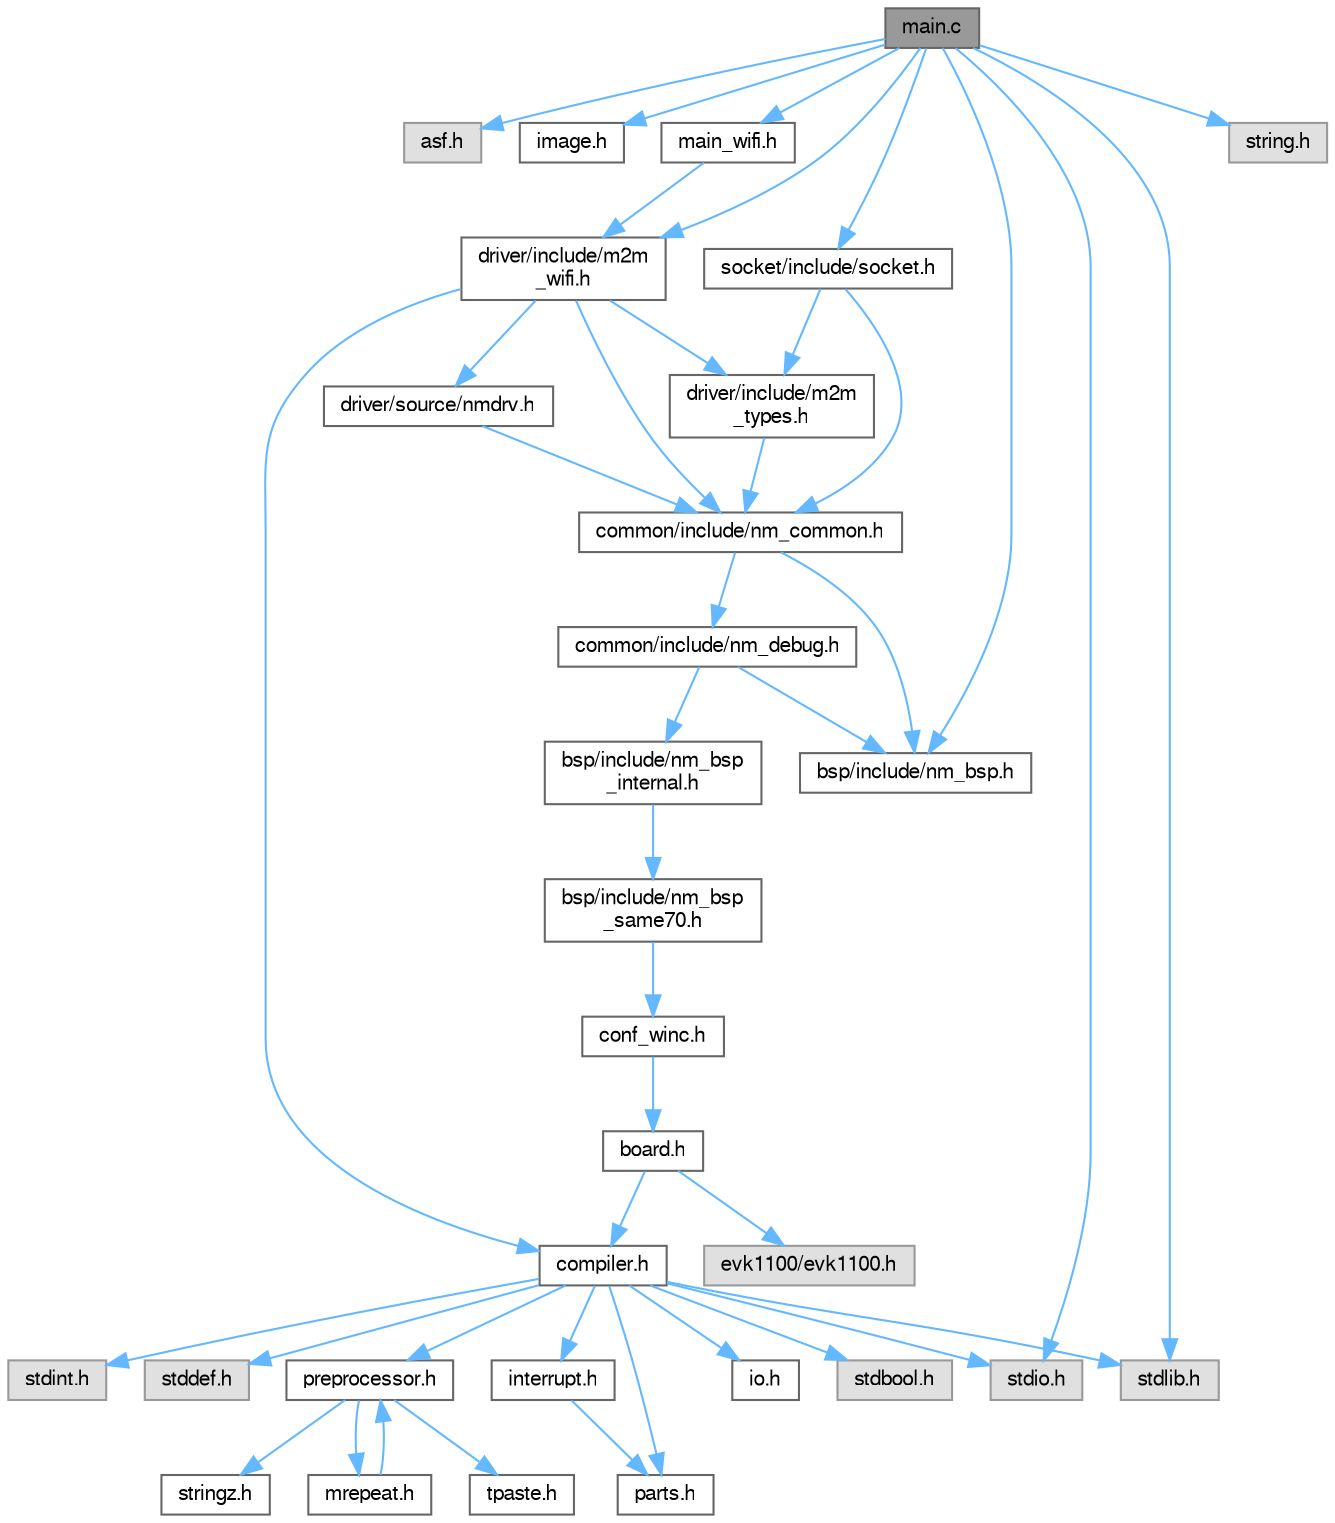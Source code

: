 digraph "main.c"
{
 // LATEX_PDF_SIZE
  bgcolor="transparent";
  edge [fontname=FreeSans,fontsize=10,labelfontname=FreeSans,labelfontsize=10];
  node [fontname=FreeSans,fontsize=10,shape=box,height=0.2,width=0.4];
  Node1 [label="main.c",height=0.2,width=0.4,color="gray40", fillcolor="grey60", style="filled", fontcolor="black",tooltip="SAME70 Weather Client Demo Example."];
  Node1 -> Node2 [color="steelblue1",style="solid"];
  Node2 [label="asf.h",height=0.2,width=0.4,color="grey60", fillcolor="#E0E0E0", style="filled",tooltip=" "];
  Node1 -> Node3 [color="steelblue1",style="solid"];
  Node3 [label="image.h",height=0.2,width=0.4,color="grey40", fillcolor="white", style="filled",URL="$image_8h.html",tooltip="SAME70 Weather Client Demo Example Image File."];
  Node1 -> Node4 [color="steelblue1",style="solid"];
  Node4 [label="main_wifi.h",height=0.2,width=0.4,color="grey40", fillcolor="white", style="filled",URL="$main__wifi_8h.html",tooltip="MAIN configuration."];
  Node4 -> Node5 [color="steelblue1",style="solid"];
  Node5 [label="driver/include/m2m\l_wifi.h",height=0.2,width=0.4,color="grey40", fillcolor="white", style="filled",URL="$m2m__wifi_8h.html",tooltip="WINC WLAN Application Interface."];
  Node5 -> Node6 [color="steelblue1",style="solid"];
  Node6 [label="compiler.h",height=0.2,width=0.4,color="grey40", fillcolor="white", style="filled",URL="$compiler_8h.html",tooltip="Commonly used includes, types and macros."];
  Node6 -> Node7 [color="steelblue1",style="solid"];
  Node7 [label="stddef.h",height=0.2,width=0.4,color="grey60", fillcolor="#E0E0E0", style="filled",tooltip=" "];
  Node6 -> Node8 [color="steelblue1",style="solid"];
  Node8 [label="parts.h",height=0.2,width=0.4,color="grey40", fillcolor="white", style="filled",URL="$parts_8h.html",tooltip="Atmel part identification macros."];
  Node6 -> Node9 [color="steelblue1",style="solid"];
  Node9 [label="preprocessor.h",height=0.2,width=0.4,color="grey40", fillcolor="white", style="filled",URL="$preprocessor_8h.html",tooltip="Preprocessor utils."];
  Node9 -> Node10 [color="steelblue1",style="solid"];
  Node10 [label="tpaste.h",height=0.2,width=0.4,color="grey40", fillcolor="white", style="filled",URL="$tpaste_8h.html",tooltip="Preprocessor token pasting utils."];
  Node9 -> Node11 [color="steelblue1",style="solid"];
  Node11 [label="stringz.h",height=0.2,width=0.4,color="grey40", fillcolor="white", style="filled",URL="$stringz_8h.html",tooltip="Preprocessor stringizing utils."];
  Node9 -> Node12 [color="steelblue1",style="solid"];
  Node12 [label="mrepeat.h",height=0.2,width=0.4,color="grey40", fillcolor="white", style="filled",URL="$mrepeat_8h.html",tooltip="Preprocessor macro repeating utils."];
  Node12 -> Node9 [color="steelblue1",style="solid"];
  Node6 -> Node13 [color="steelblue1",style="solid"];
  Node13 [label="io.h",height=0.2,width=0.4,color="grey40", fillcolor="white", style="filled",URL="$io_8h.html",tooltip="Arch file for SAM."];
  Node6 -> Node14 [color="steelblue1",style="solid"];
  Node14 [label="stdio.h",height=0.2,width=0.4,color="grey60", fillcolor="#E0E0E0", style="filled",tooltip=" "];
  Node6 -> Node15 [color="steelblue1",style="solid"];
  Node15 [label="stdbool.h",height=0.2,width=0.4,color="grey60", fillcolor="#E0E0E0", style="filled",tooltip=" "];
  Node6 -> Node16 [color="steelblue1",style="solid"];
  Node16 [label="stdint.h",height=0.2,width=0.4,color="grey60", fillcolor="#E0E0E0", style="filled",tooltip=" "];
  Node6 -> Node17 [color="steelblue1",style="solid"];
  Node17 [label="stdlib.h",height=0.2,width=0.4,color="grey60", fillcolor="#E0E0E0", style="filled",tooltip=" "];
  Node6 -> Node18 [color="steelblue1",style="solid"];
  Node18 [label="interrupt.h",height=0.2,width=0.4,color="grey40", fillcolor="white", style="filled",URL="$interrupt_8h.html",tooltip="Global interrupt management for 8- and 32-bit AVR."];
  Node18 -> Node8 [color="steelblue1",style="solid"];
  Node5 -> Node19 [color="steelblue1",style="solid"];
  Node19 [label="common/include/nm_common.h",height=0.2,width=0.4,color="grey40", fillcolor="white", style="filled",URL="$nm__common_8h.html",tooltip="WINC Driver Common API Declarations."];
  Node19 -> Node20 [color="steelblue1",style="solid"];
  Node20 [label="bsp/include/nm_bsp.h",height=0.2,width=0.4,color="grey40", fillcolor="white", style="filled",URL="$nm__bsp_8h.html",tooltip="WINC BSP API Declarations."];
  Node19 -> Node21 [color="steelblue1",style="solid"];
  Node21 [label="common/include/nm_debug.h",height=0.2,width=0.4,color="grey40", fillcolor="white", style="filled",URL="$nm__debug_8h.html",tooltip="This module contains debug APIs declarations."];
  Node21 -> Node20 [color="steelblue1",style="solid"];
  Node21 -> Node22 [color="steelblue1",style="solid"];
  Node22 [label="bsp/include/nm_bsp\l_internal.h",height=0.2,width=0.4,color="grey40", fillcolor="white", style="filled",URL="$nm__bsp__internal_8h.html",tooltip="This module contains NMC1500 BSP APIs declarations."];
  Node22 -> Node23 [color="steelblue1",style="solid"];
  Node23 [label="bsp/include/nm_bsp\l_same70.h",height=0.2,width=0.4,color="grey40", fillcolor="white", style="filled",URL="$nm__bsp__same70_8h.html",tooltip="This module contains SAME70 BSP APIs declarations."];
  Node23 -> Node24 [color="steelblue1",style="solid"];
  Node24 [label="conf_winc.h",height=0.2,width=0.4,color="grey40", fillcolor="white", style="filled",URL="$conf__winc_8h.html",tooltip="WINC1500 configuration."];
  Node24 -> Node25 [color="steelblue1",style="solid"];
  Node25 [label="board.h",height=0.2,width=0.4,color="grey40", fillcolor="white", style="filled",URL="$board_8h.html",tooltip="Standard board header file."];
  Node25 -> Node6 [color="steelblue1",style="solid"];
  Node25 -> Node26 [color="steelblue1",style="solid"];
  Node26 [label="evk1100/evk1100.h",height=0.2,width=0.4,color="grey60", fillcolor="#E0E0E0", style="filled",tooltip=" "];
  Node5 -> Node27 [color="steelblue1",style="solid"];
  Node27 [label="driver/include/m2m\l_types.h",height=0.2,width=0.4,color="grey40", fillcolor="white", style="filled",URL="$m2m__types_8h.html",tooltip="WINC Application Interface Internal Types."];
  Node27 -> Node19 [color="steelblue1",style="solid"];
  Node5 -> Node28 [color="steelblue1",style="solid"];
  Node28 [label="driver/source/nmdrv.h",height=0.2,width=0.4,color="grey40", fillcolor="white", style="filled",URL="$nmdrv_8h.html",tooltip="This module contains NMC1500 M2M driver APIs declarations."];
  Node28 -> Node19 [color="steelblue1",style="solid"];
  Node1 -> Node29 [color="steelblue1",style="solid"];
  Node29 [label="string.h",height=0.2,width=0.4,color="grey60", fillcolor="#E0E0E0", style="filled",tooltip=" "];
  Node1 -> Node14 [color="steelblue1",style="solid"];
  Node1 -> Node17 [color="steelblue1",style="solid"];
  Node1 -> Node20 [color="steelblue1",style="solid"];
  Node1 -> Node5 [color="steelblue1",style="solid"];
  Node1 -> Node30 [color="steelblue1",style="solid"];
  Node30 [label="socket/include/socket.h",height=0.2,width=0.4,color="grey40", fillcolor="white", style="filled",URL="$socket_8h.html",tooltip="WINC BSD compatible Socket Interface."];
  Node30 -> Node19 [color="steelblue1",style="solid"];
  Node30 -> Node27 [color="steelblue1",style="solid"];
}
